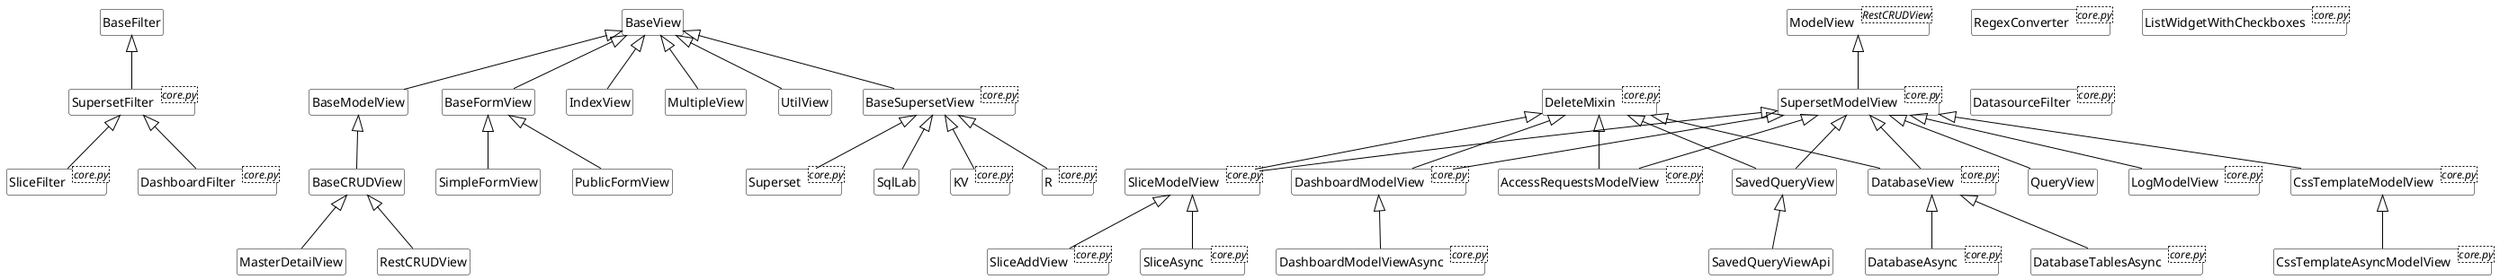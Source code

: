 @startuml

skinparam classBackgroundColor White
skinparam classArrowColor Black
skinparam classBorderColor Black
skinparam stereotypeCBackgroundColor Gray

hide circle
hide members

' ModelView -u-|> RestCRUDView
ModelView <|-- SupersetModelView

SupersetModelView <|-- QueryView
SupersetModelView <|-- SavedQueryView
SupersetModelView <|-- DatabaseView
SupersetModelView <|-- AccessRequestsModelView
SupersetModelView <|-- SliceModelView
SupersetModelView <|-- DashboardModelView
SupersetModelView <|-- LogModelView
SupersetModelView <|-- CssTemplateModelView
SavedQueryViewApi -u-|> SavedQueryView

DeleteMixin <|-- SavedQueryView
DeleteMixin <|-- SliceModelView
DeleteMixin <|-- AccessRequestsModelView
DeleteMixin <|-- DashboardModelView
DeleteMixin <|-- DatabaseView

DatabaseView <|-- DatabaseAsync
DatabaseView <|-- DatabaseTablesAsync
SliceModelView <|-- SliceAsync
SliceModelView <|-- SliceAddView

DashboardModelView <|-- DashboardModelViewAsync
CssTemplateModelView <|-- CssTemplateAsyncModelView

BaseCRUDView -u-|> BaseModelView
BaseCRUDView <|-- MasterDetailView
BaseCRUDView <|-- RestCRUDView
BaseView <|-- BaseFormView
BaseView <|-- IndexView
BaseView <|-- MultipleView
BaseView <|-- UtilView
BaseView <|-- BaseModelView
BaseFormView <|-- SimpleFormView
BaseFormView <|-- PublicFormView

BaseSupersetView -u-|> BaseView
BaseSupersetView <|-- Superset
BaseSupersetView <|-- SqlLab
BaseSupersetView <|-- KV
BaseSupersetView <|-- R

SupersetFilter -u-|> BaseFilter
SupersetFilter <|-- SliceFilter
SupersetFilter <|-- DashboardFilter


class ModelView <RestCRUDView> {
    +list()
    +show(pk)
    +add()
    +edit(pk)
    +delete(pk)
    +download(filename)
    +action(name, pk)
    +action_post()
}

class SliceFilter <core.py>
class DashboardFilter <core.py>
class DatabaseView <core.py>
class DatabaseAsync <core.py>
class DatabaseTablesAsync <core.py>
class AccessRequestsModelView <core.py>
class SliceModelView <core.py>
class SliceAsync <core.py>
class SliceAddView <core.py>
class DashboardModelView <core.py>
class DashboardModelViewAsync <core.py>
class LogModelView <core.py>
class KV <core.py>
class R <core.py>
class Superset <core.py>
class CssTemplateModelView <core.py>
class CssTemplateAsyncModelView <core.py>
class RegexConverter <core.py>

class BaseSupersetView <core.py>
class SupersetModelView <core.py>
class ListWidgetWithCheckboxes <core.py>
class DeleteMixin <core.py>
class SupersetFilter <core.py>
class DatasourceFilter <core.py>

class MasterDetailView {
    +list(pk=None)
}

@enduml